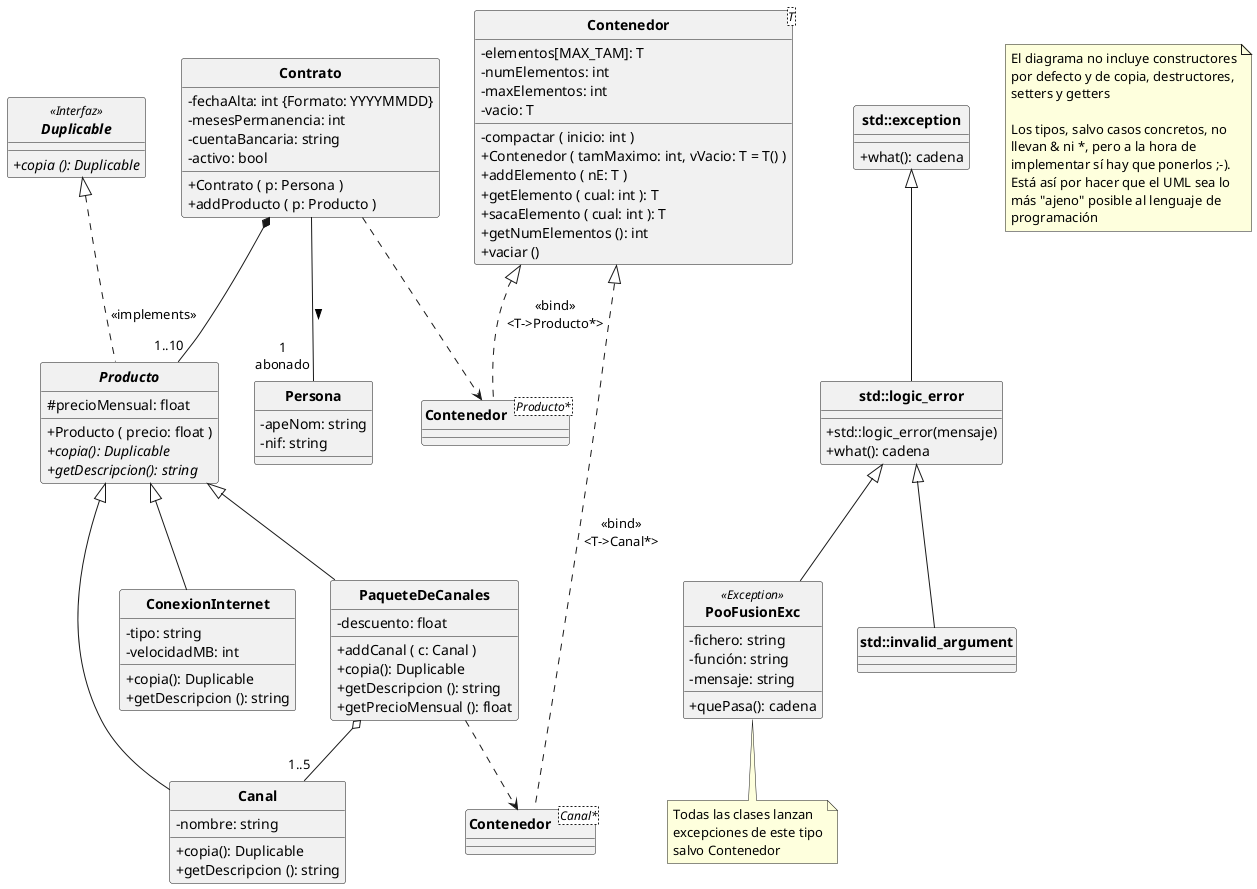 @startuml

hide circle
skinparam classattributeiconsize 0
skinparam classFontStyle bold

interface Duplicable<<Interfaz>> {
   + {abstract} copia (): Duplicable
}

class Persona {
   - apeNom: string
   - nif: string
}

class Contrato {
   - fechaAlta: int {Formato: YYYYMMDD}
   - mesesPermanencia: int
   - cuentaBancaria: string
   - activo: bool
   + Contrato ( p: Persona )
   + addProducto ( p: Producto )
}

abstract class Producto {
   # precioMensual: float
   + Producto ( precio: float )
   + {abstract} copia(): Duplicable
   + {abstract} getDescripcion(): string
}

class ConexionInternet {
   - tipo: string
   - velocidadMB: int
   + copia(): Duplicable
   + getDescripcion (): string
}

class Canal {
   - nombre: string
   + copia(): Duplicable
   + getDescripcion (): string
}

class PaqueteDeCanales {
   - descuento: float
   + addCanal ( c: Canal )
   + copia(): Duplicable
   + getDescripcion (): string
   + getPrecioMensual (): float
}

class Contenedor<T> {
   - elementos[MAX_TAM]: T
   - numElementos: int
   - maxElementos: int
   - vacio: T

   - compactar ( inicio: int )
   + Contenedor ( tamMaximo: int, vVacio: T = T() )
   + addElemento ( nE: T )
   + getElemento ( cual: int ): T
   + sacaElemento ( cual: int ): T
   + getNumElementos (): int
   + vaciar ()
}

class PooFusionExc<<Exception>> extends std::logic_error{
   - fichero: string
   - función: string
   - mensaje: string
   + quePasa(): cadena
}
note bottom of PooFusionExc
   Todas las clases lanzan
   excepciones de este tipo
   salvo Contenedor
end note

class std::exception {
  + what(): cadena
}

class std::logic_error extends std::exception {
  +std::logic_error(mensaje)
  + what(): cadena
}
class std::invalid_argument extends std::logic_error

class "Contenedor<Canal*>" as CC {
}

class "Contenedor<Producto*>" as CP{
}


Contrato -- "1\nabonado" Persona: >
Producto <|-- ConexionInternet 
Producto <|-- Canal
Producto <|-- PaqueteDeCanales
Contenedor <|.. CP: <<bind>>\n<T->Producto*>
Contrato ..> CP
Contrato *-- "1..10" Producto
Duplicable <|.. Producto: <<implements>>
Contenedor <|.. CC: <<bind>>\n<T->Canal*>
PaqueteDeCanales o-- "1..5"Canal
PaqueteDeCanales ..> CC

note as Nota1
   El diagrama no incluye constructores
   por defecto y de copia, destructores,
   setters y getters

   Los tipos, salvo casos concretos, no
   llevan & ni *, pero a la hora de
   implementar sí hay que ponerlos ;-). 
   Está así por hacer que el UML sea lo
   más "ajeno" posible al lenguaje de
   programación
end note

@enduml